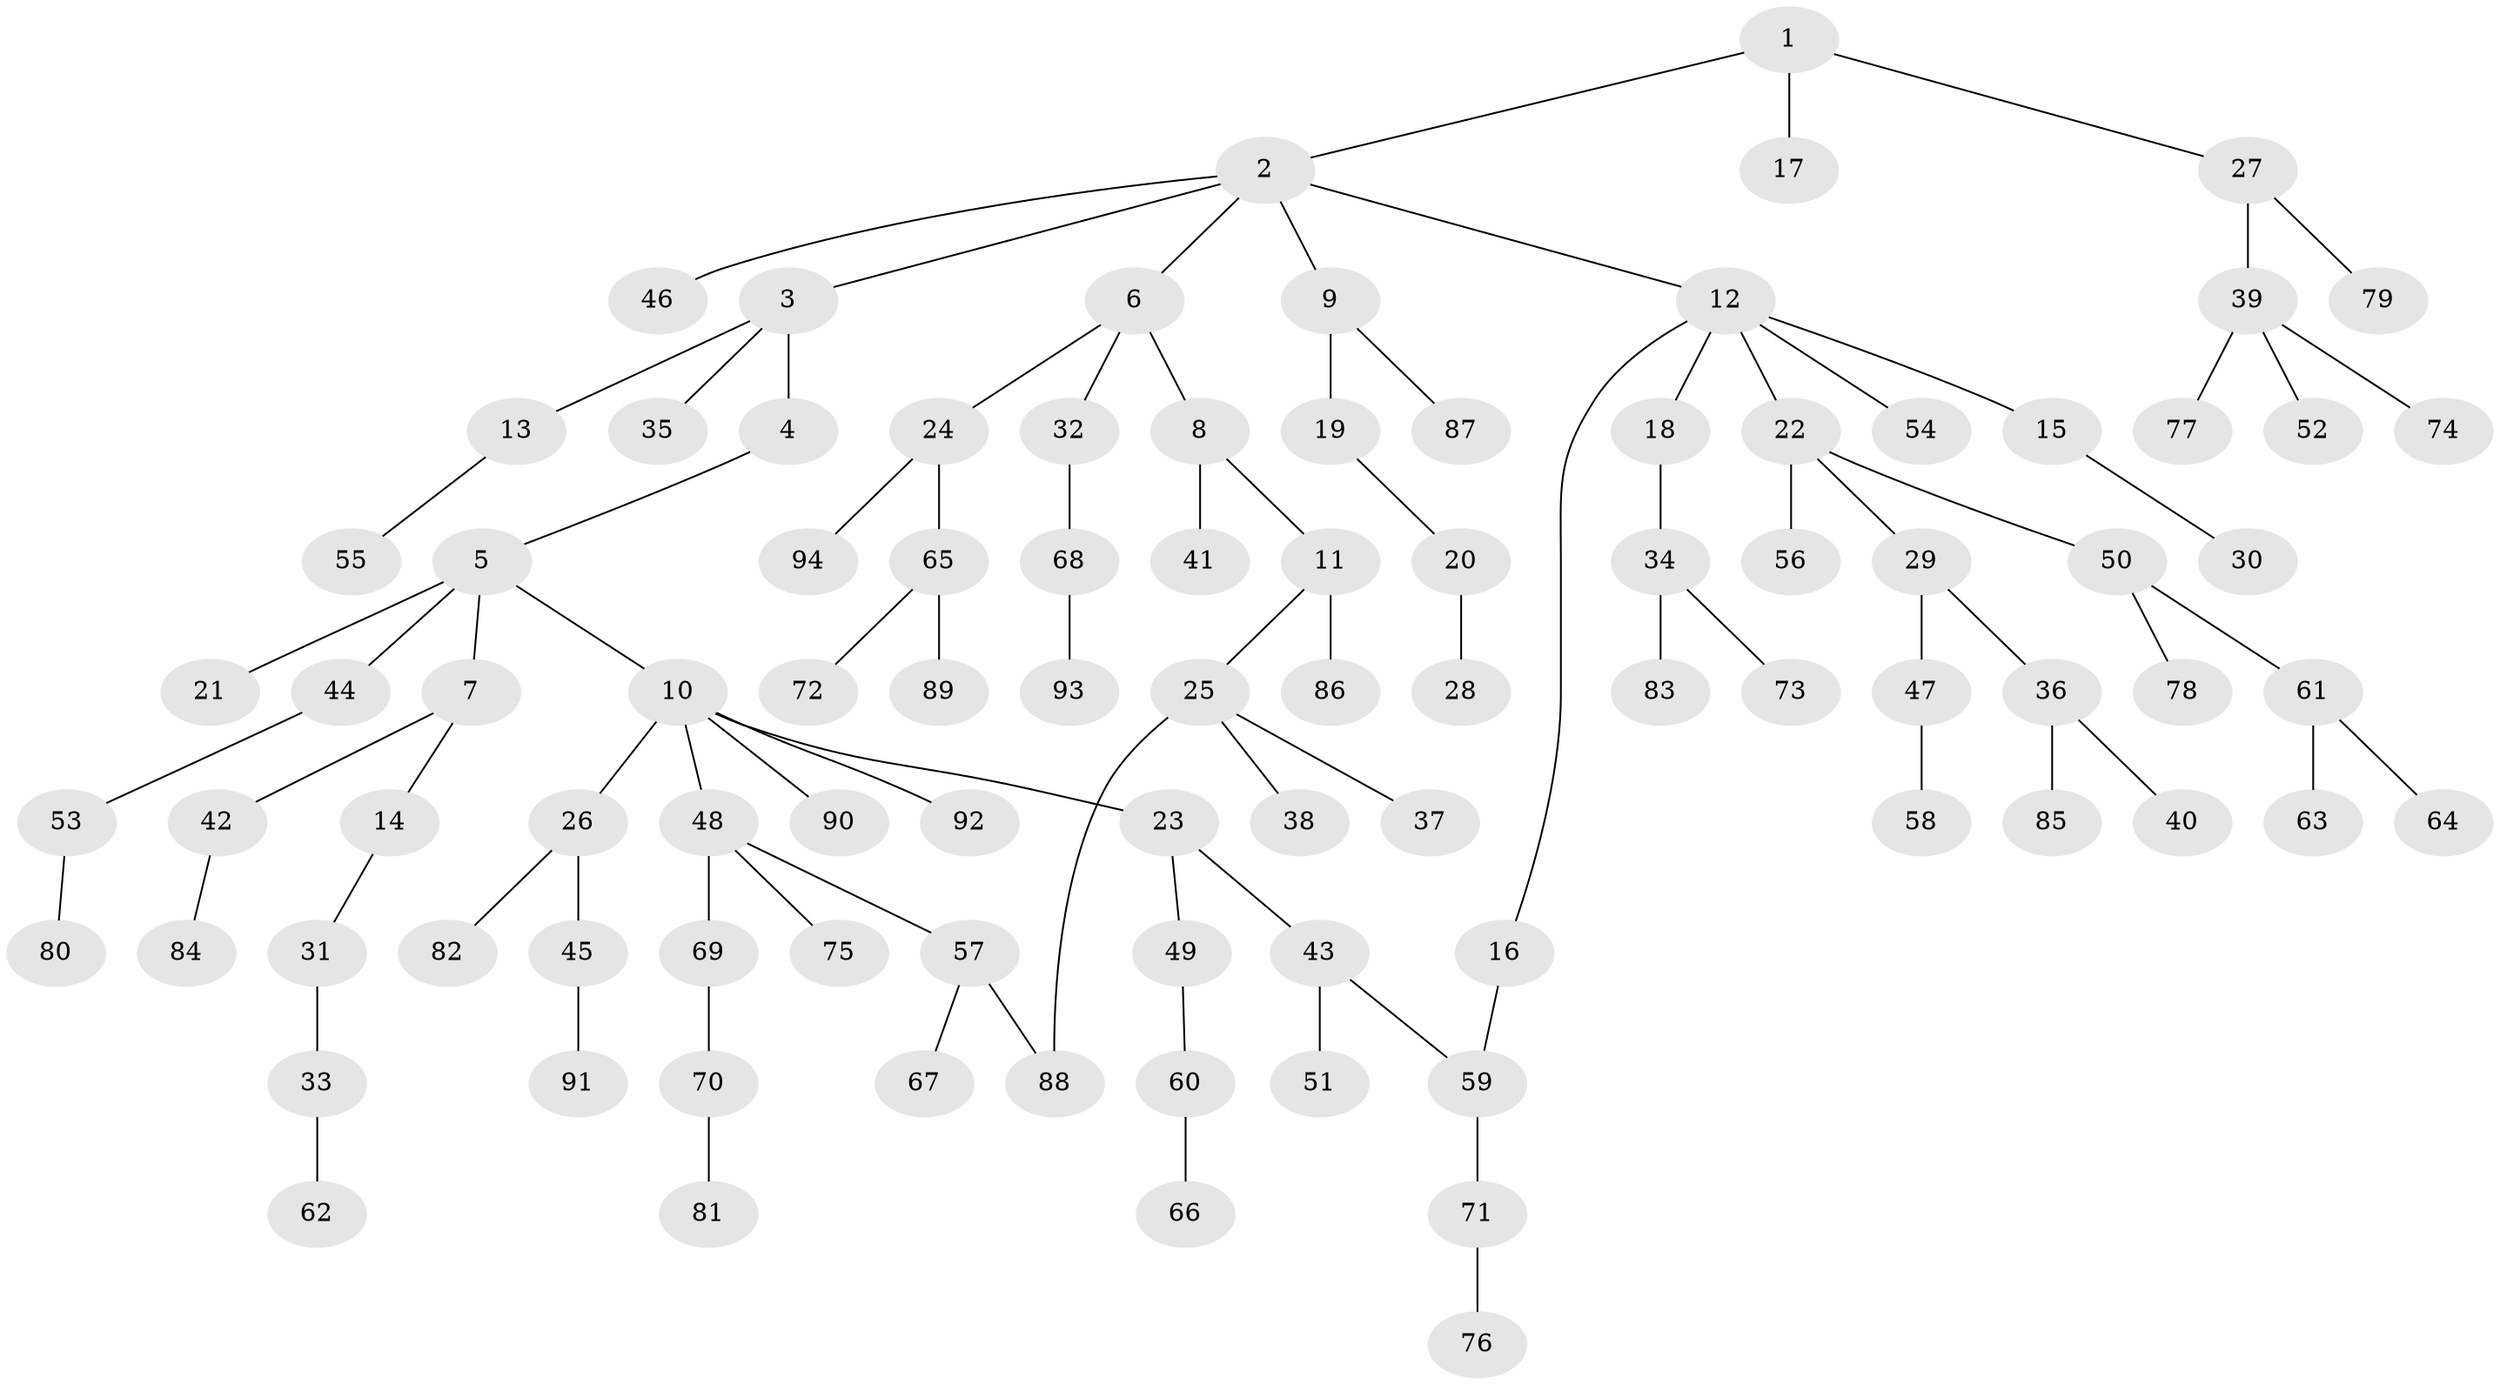 // coarse degree distribution, {7: 0.02127659574468085, 4: 0.0851063829787234, 9: 0.02127659574468085, 2: 0.2127659574468085, 8: 0.02127659574468085, 1: 0.574468085106383, 3: 0.06382978723404255}
// Generated by graph-tools (version 1.1) at 2025/16/03/04/25 18:16:52]
// undirected, 94 vertices, 95 edges
graph export_dot {
graph [start="1"]
  node [color=gray90,style=filled];
  1;
  2;
  3;
  4;
  5;
  6;
  7;
  8;
  9;
  10;
  11;
  12;
  13;
  14;
  15;
  16;
  17;
  18;
  19;
  20;
  21;
  22;
  23;
  24;
  25;
  26;
  27;
  28;
  29;
  30;
  31;
  32;
  33;
  34;
  35;
  36;
  37;
  38;
  39;
  40;
  41;
  42;
  43;
  44;
  45;
  46;
  47;
  48;
  49;
  50;
  51;
  52;
  53;
  54;
  55;
  56;
  57;
  58;
  59;
  60;
  61;
  62;
  63;
  64;
  65;
  66;
  67;
  68;
  69;
  70;
  71;
  72;
  73;
  74;
  75;
  76;
  77;
  78;
  79;
  80;
  81;
  82;
  83;
  84;
  85;
  86;
  87;
  88;
  89;
  90;
  91;
  92;
  93;
  94;
  1 -- 2;
  1 -- 17;
  1 -- 27;
  2 -- 3;
  2 -- 6;
  2 -- 9;
  2 -- 12;
  2 -- 46;
  3 -- 4;
  3 -- 13;
  3 -- 35;
  4 -- 5;
  5 -- 7;
  5 -- 10;
  5 -- 21;
  5 -- 44;
  6 -- 8;
  6 -- 24;
  6 -- 32;
  7 -- 14;
  7 -- 42;
  8 -- 11;
  8 -- 41;
  9 -- 19;
  9 -- 87;
  10 -- 23;
  10 -- 26;
  10 -- 48;
  10 -- 90;
  10 -- 92;
  11 -- 25;
  11 -- 86;
  12 -- 15;
  12 -- 16;
  12 -- 18;
  12 -- 22;
  12 -- 54;
  13 -- 55;
  14 -- 31;
  15 -- 30;
  16 -- 59;
  18 -- 34;
  19 -- 20;
  20 -- 28;
  22 -- 29;
  22 -- 50;
  22 -- 56;
  23 -- 43;
  23 -- 49;
  24 -- 65;
  24 -- 94;
  25 -- 37;
  25 -- 38;
  25 -- 88;
  26 -- 45;
  26 -- 82;
  27 -- 39;
  27 -- 79;
  29 -- 36;
  29 -- 47;
  31 -- 33;
  32 -- 68;
  33 -- 62;
  34 -- 73;
  34 -- 83;
  36 -- 40;
  36 -- 85;
  39 -- 52;
  39 -- 74;
  39 -- 77;
  42 -- 84;
  43 -- 51;
  43 -- 59;
  44 -- 53;
  45 -- 91;
  47 -- 58;
  48 -- 57;
  48 -- 69;
  48 -- 75;
  49 -- 60;
  50 -- 61;
  50 -- 78;
  53 -- 80;
  57 -- 67;
  57 -- 88;
  59 -- 71;
  60 -- 66;
  61 -- 63;
  61 -- 64;
  65 -- 72;
  65 -- 89;
  68 -- 93;
  69 -- 70;
  70 -- 81;
  71 -- 76;
}
